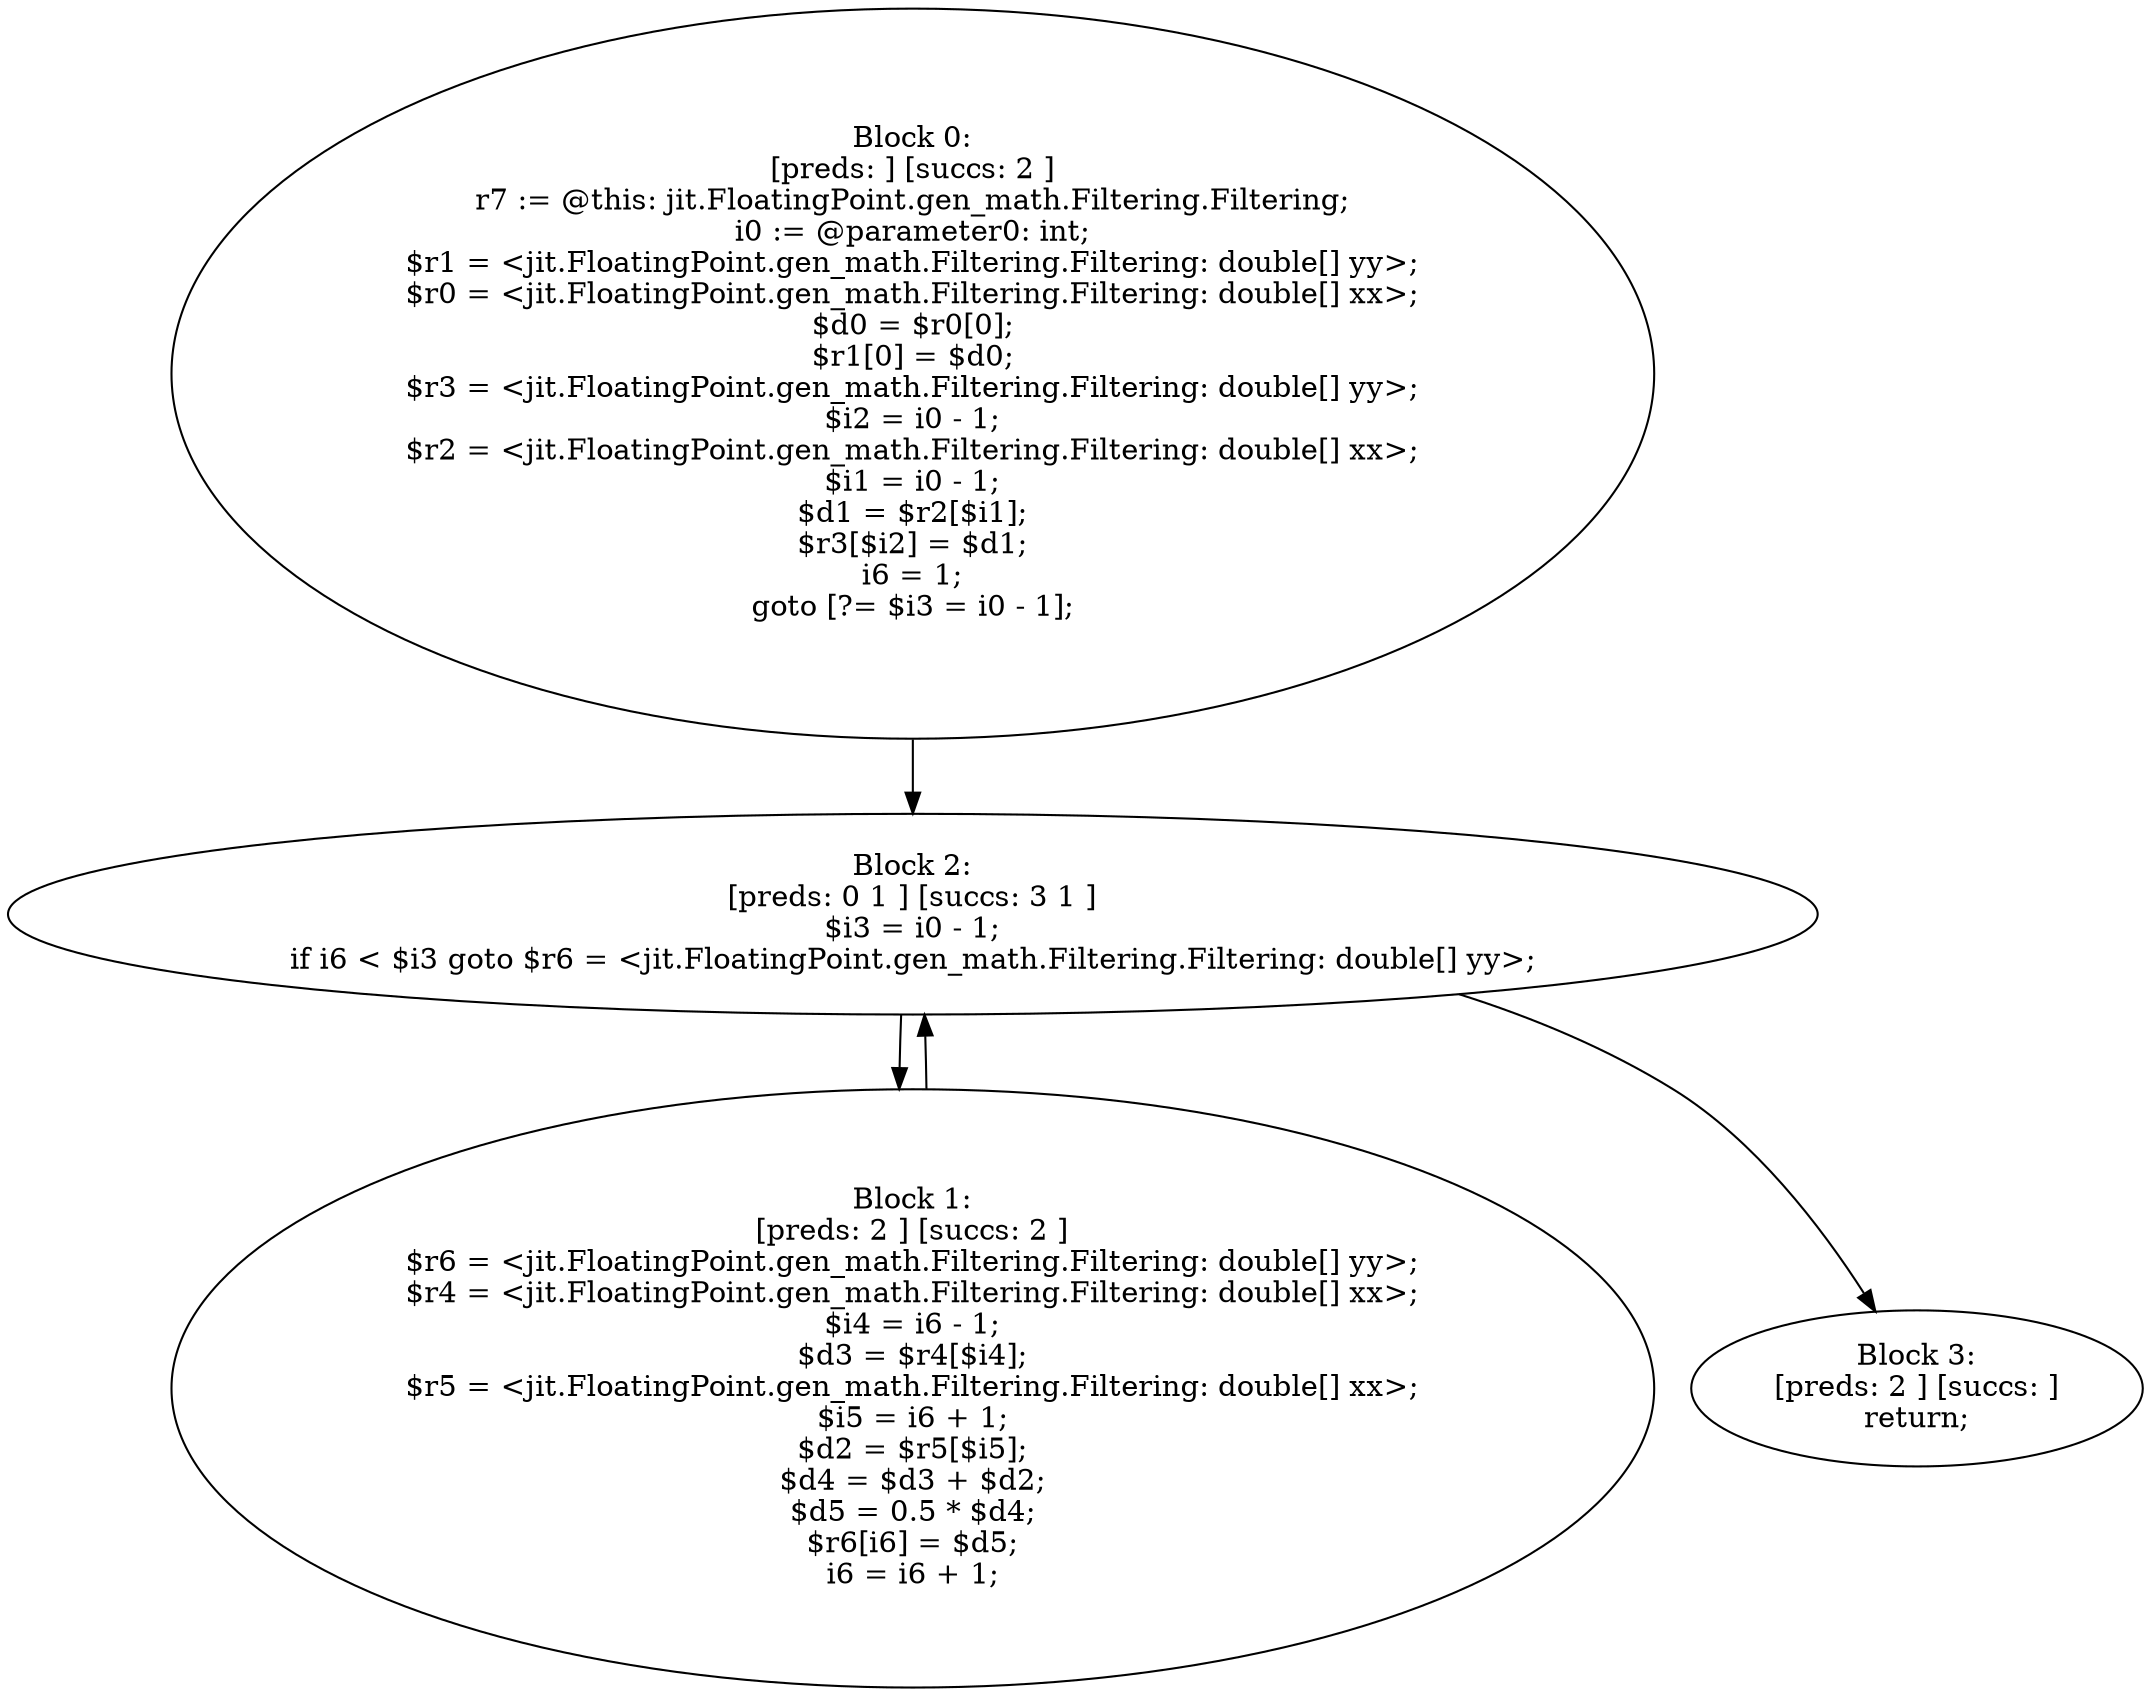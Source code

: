 digraph "unitGraph" {
    "Block 0:
[preds: ] [succs: 2 ]
r7 := @this: jit.FloatingPoint.gen_math.Filtering.Filtering;
i0 := @parameter0: int;
$r1 = <jit.FloatingPoint.gen_math.Filtering.Filtering: double[] yy>;
$r0 = <jit.FloatingPoint.gen_math.Filtering.Filtering: double[] xx>;
$d0 = $r0[0];
$r1[0] = $d0;
$r3 = <jit.FloatingPoint.gen_math.Filtering.Filtering: double[] yy>;
$i2 = i0 - 1;
$r2 = <jit.FloatingPoint.gen_math.Filtering.Filtering: double[] xx>;
$i1 = i0 - 1;
$d1 = $r2[$i1];
$r3[$i2] = $d1;
i6 = 1;
goto [?= $i3 = i0 - 1];
"
    "Block 1:
[preds: 2 ] [succs: 2 ]
$r6 = <jit.FloatingPoint.gen_math.Filtering.Filtering: double[] yy>;
$r4 = <jit.FloatingPoint.gen_math.Filtering.Filtering: double[] xx>;
$i4 = i6 - 1;
$d3 = $r4[$i4];
$r5 = <jit.FloatingPoint.gen_math.Filtering.Filtering: double[] xx>;
$i5 = i6 + 1;
$d2 = $r5[$i5];
$d4 = $d3 + $d2;
$d5 = 0.5 * $d4;
$r6[i6] = $d5;
i6 = i6 + 1;
"
    "Block 2:
[preds: 0 1 ] [succs: 3 1 ]
$i3 = i0 - 1;
if i6 < $i3 goto $r6 = <jit.FloatingPoint.gen_math.Filtering.Filtering: double[] yy>;
"
    "Block 3:
[preds: 2 ] [succs: ]
return;
"
    "Block 0:
[preds: ] [succs: 2 ]
r7 := @this: jit.FloatingPoint.gen_math.Filtering.Filtering;
i0 := @parameter0: int;
$r1 = <jit.FloatingPoint.gen_math.Filtering.Filtering: double[] yy>;
$r0 = <jit.FloatingPoint.gen_math.Filtering.Filtering: double[] xx>;
$d0 = $r0[0];
$r1[0] = $d0;
$r3 = <jit.FloatingPoint.gen_math.Filtering.Filtering: double[] yy>;
$i2 = i0 - 1;
$r2 = <jit.FloatingPoint.gen_math.Filtering.Filtering: double[] xx>;
$i1 = i0 - 1;
$d1 = $r2[$i1];
$r3[$i2] = $d1;
i6 = 1;
goto [?= $i3 = i0 - 1];
"->"Block 2:
[preds: 0 1 ] [succs: 3 1 ]
$i3 = i0 - 1;
if i6 < $i3 goto $r6 = <jit.FloatingPoint.gen_math.Filtering.Filtering: double[] yy>;
";
    "Block 1:
[preds: 2 ] [succs: 2 ]
$r6 = <jit.FloatingPoint.gen_math.Filtering.Filtering: double[] yy>;
$r4 = <jit.FloatingPoint.gen_math.Filtering.Filtering: double[] xx>;
$i4 = i6 - 1;
$d3 = $r4[$i4];
$r5 = <jit.FloatingPoint.gen_math.Filtering.Filtering: double[] xx>;
$i5 = i6 + 1;
$d2 = $r5[$i5];
$d4 = $d3 + $d2;
$d5 = 0.5 * $d4;
$r6[i6] = $d5;
i6 = i6 + 1;
"->"Block 2:
[preds: 0 1 ] [succs: 3 1 ]
$i3 = i0 - 1;
if i6 < $i3 goto $r6 = <jit.FloatingPoint.gen_math.Filtering.Filtering: double[] yy>;
";
    "Block 2:
[preds: 0 1 ] [succs: 3 1 ]
$i3 = i0 - 1;
if i6 < $i3 goto $r6 = <jit.FloatingPoint.gen_math.Filtering.Filtering: double[] yy>;
"->"Block 3:
[preds: 2 ] [succs: ]
return;
";
    "Block 2:
[preds: 0 1 ] [succs: 3 1 ]
$i3 = i0 - 1;
if i6 < $i3 goto $r6 = <jit.FloatingPoint.gen_math.Filtering.Filtering: double[] yy>;
"->"Block 1:
[preds: 2 ] [succs: 2 ]
$r6 = <jit.FloatingPoint.gen_math.Filtering.Filtering: double[] yy>;
$r4 = <jit.FloatingPoint.gen_math.Filtering.Filtering: double[] xx>;
$i4 = i6 - 1;
$d3 = $r4[$i4];
$r5 = <jit.FloatingPoint.gen_math.Filtering.Filtering: double[] xx>;
$i5 = i6 + 1;
$d2 = $r5[$i5];
$d4 = $d3 + $d2;
$d5 = 0.5 * $d4;
$r6[i6] = $d5;
i6 = i6 + 1;
";
}
